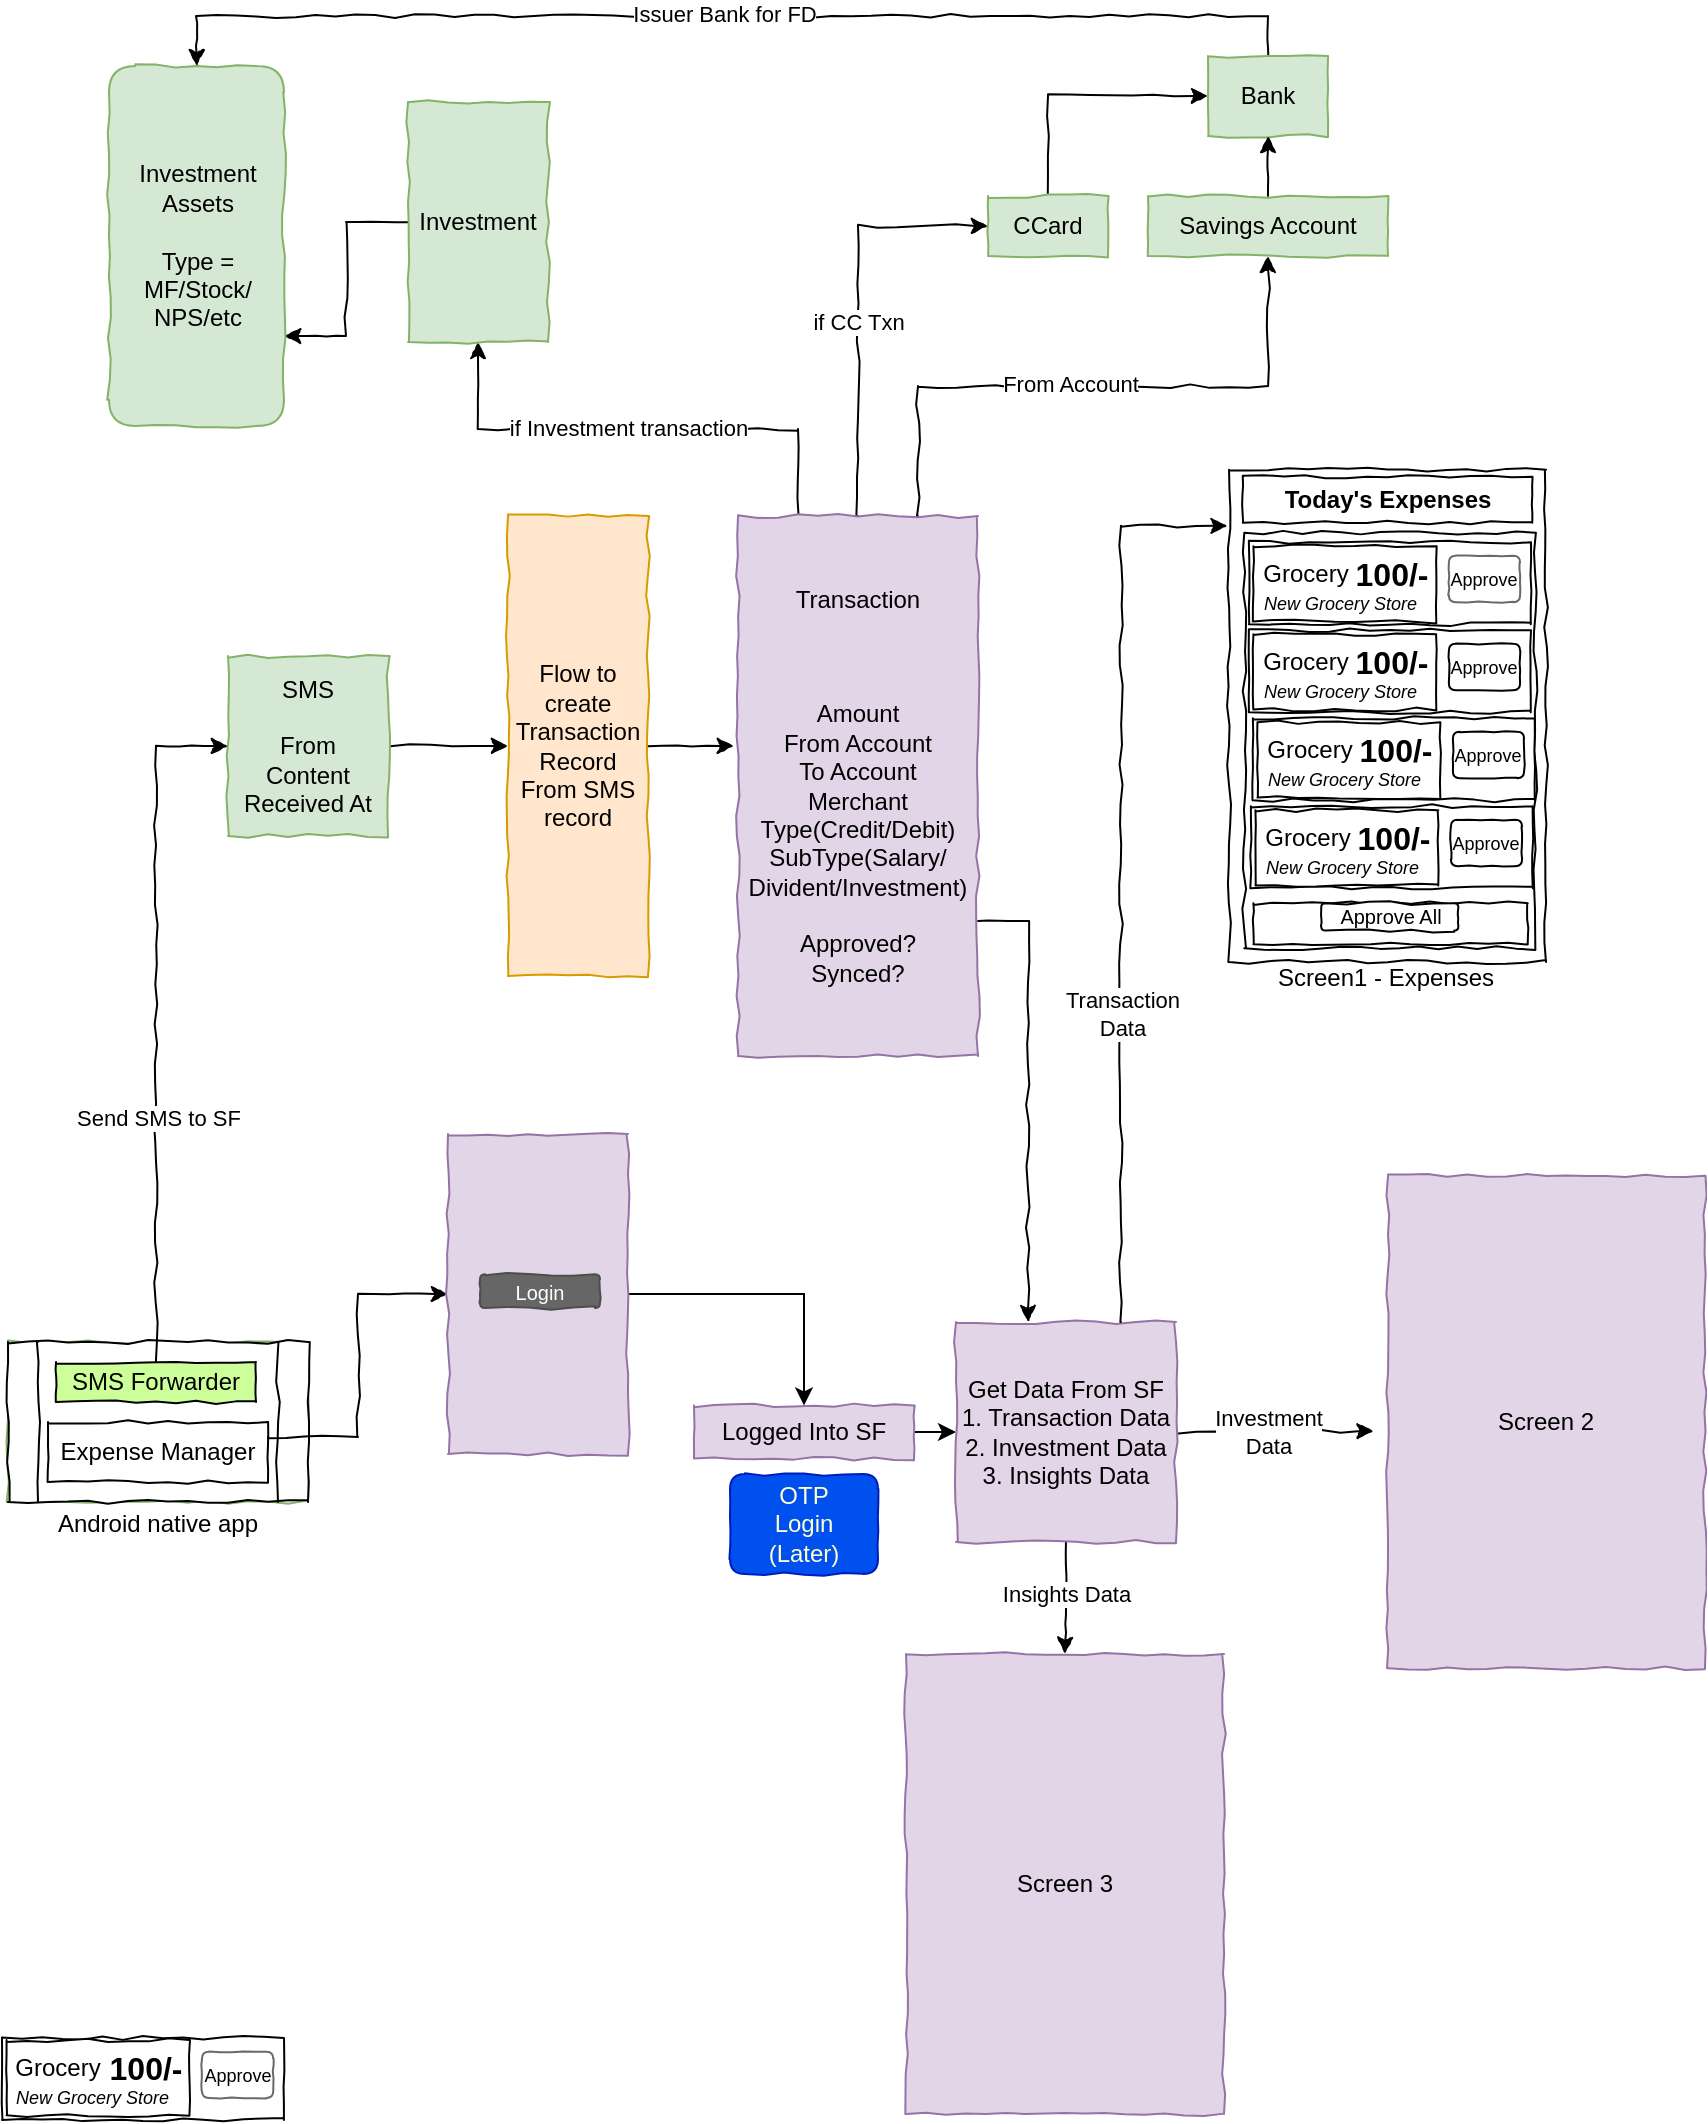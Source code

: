 <mxfile version="22.1.4" type="device">
  <diagram name="Page-1" id="QadR1Ws7vuWXgV3cEc7C">
    <mxGraphModel dx="1834" dy="625" grid="1" gridSize="10" guides="1" tooltips="1" connect="1" arrows="1" fold="1" page="1" pageScale="1" pageWidth="850" pageHeight="1100" math="0" shadow="0">
      <root>
        <mxCell id="0" />
        <mxCell id="1" parent="0" />
        <mxCell id="0C5rQX1WeQnibB30k9b2-212" style="edgeStyle=orthogonalEdgeStyle;rounded=0;orthogonalLoop=1;jettySize=auto;html=1;exitX=0.75;exitY=0;exitDx=0;exitDy=0;entryX=0.5;entryY=1;entryDx=0;entryDy=0;comic=1;" parent="1" source="0C5rQX1WeQnibB30k9b2-1" target="0C5rQX1WeQnibB30k9b2-9" edge="1">
          <mxGeometry relative="1" as="geometry" />
        </mxCell>
        <mxCell id="0C5rQX1WeQnibB30k9b2-213" value="From Account" style="edgeLabel;html=1;align=center;verticalAlign=middle;resizable=0;points=[];comic=1;" parent="0C5rQX1WeQnibB30k9b2-212" vertex="1" connectable="0">
          <mxGeometry x="-0.076" y="-2" relative="1" as="geometry">
            <mxPoint y="-3" as="offset" />
          </mxGeometry>
        </mxCell>
        <mxCell id="0C5rQX1WeQnibB30k9b2-215" style="edgeStyle=orthogonalEdgeStyle;rounded=0;orthogonalLoop=1;jettySize=auto;html=1;exitX=0.5;exitY=0;exitDx=0;exitDy=0;entryX=0;entryY=0.5;entryDx=0;entryDy=0;comic=1;" parent="1" source="0C5rQX1WeQnibB30k9b2-1" target="0C5rQX1WeQnibB30k9b2-19" edge="1">
          <mxGeometry relative="1" as="geometry" />
        </mxCell>
        <mxCell id="0C5rQX1WeQnibB30k9b2-216" value="if CC Txn" style="edgeLabel;html=1;align=center;verticalAlign=middle;resizable=0;points=[];comic=1;" parent="0C5rQX1WeQnibB30k9b2-215" vertex="1" connectable="0">
          <mxGeometry x="-0.062" relative="1" as="geometry">
            <mxPoint y="1" as="offset" />
          </mxGeometry>
        </mxCell>
        <mxCell id="0C5rQX1WeQnibB30k9b2-217" style="edgeStyle=orthogonalEdgeStyle;rounded=0;orthogonalLoop=1;jettySize=auto;html=1;exitX=0.25;exitY=0;exitDx=0;exitDy=0;comic=1;" parent="1" source="0C5rQX1WeQnibB30k9b2-1" target="0C5rQX1WeQnibB30k9b2-17" edge="1">
          <mxGeometry relative="1" as="geometry" />
        </mxCell>
        <mxCell id="0C5rQX1WeQnibB30k9b2-218" value="if Investment transaction" style="edgeLabel;html=1;align=center;verticalAlign=middle;resizable=0;points=[];comic=1;" parent="0C5rQX1WeQnibB30k9b2-217" vertex="1" connectable="0">
          <mxGeometry x="0.088" y="2" relative="1" as="geometry">
            <mxPoint x="6" y="-3" as="offset" />
          </mxGeometry>
        </mxCell>
        <mxCell id="fBebfW7BLfuO6a7bKw-b-1" style="edgeStyle=orthogonalEdgeStyle;rounded=0;orthogonalLoop=1;jettySize=auto;html=1;exitX=1;exitY=0.75;exitDx=0;exitDy=0;comic=1;" edge="1" parent="1" source="0C5rQX1WeQnibB30k9b2-1" target="0C5rQX1WeQnibB30k9b2-189">
          <mxGeometry relative="1" as="geometry">
            <Array as="points">
              <mxPoint x="-330" y="494" />
            </Array>
          </mxGeometry>
        </mxCell>
        <mxCell id="0C5rQX1WeQnibB30k9b2-1" value="Transaction&lt;br&gt;&lt;br&gt;&lt;br&gt;&lt;br&gt;Amount&lt;br&gt;From Account&lt;br style=&quot;border-color: var(--border-color);&quot;&gt;To Account&lt;br&gt;Merchant&lt;br style=&quot;border-color: var(--border-color);&quot;&gt;Type(Credit/Debit)&lt;br&gt;SubType(Salary/&lt;br style=&quot;border-color: var(--border-color);&quot;&gt;Divident/Investment)&lt;br&gt;&lt;br&gt;Approved?&lt;br&gt;Synced?" style="rounded=0;whiteSpace=wrap;html=1;comic=1;fillColor=#e1d5e7;strokeColor=#9673a6;" parent="1" vertex="1">
          <mxGeometry x="-475" y="291" width="120" height="270" as="geometry" />
        </mxCell>
        <mxCell id="0C5rQX1WeQnibB30k9b2-43" style="edgeStyle=orthogonalEdgeStyle;rounded=0;orthogonalLoop=1;jettySize=auto;html=1;exitX=1;exitY=0.5;exitDx=0;exitDy=0;entryX=-0.017;entryY=0.426;entryDx=0;entryDy=0;entryPerimeter=0;comic=1;" parent="1" source="0C5rQX1WeQnibB30k9b2-2" target="0C5rQX1WeQnibB30k9b2-1" edge="1">
          <mxGeometry relative="1" as="geometry" />
        </mxCell>
        <mxCell id="0C5rQX1WeQnibB30k9b2-2" value="Flow to create Transaction Record From SMS record" style="rounded=0;whiteSpace=wrap;html=1;comic=1;fillColor=#ffe6cc;strokeColor=#d79b00;" parent="1" vertex="1">
          <mxGeometry x="-590" y="291" width="70" height="230" as="geometry" />
        </mxCell>
        <mxCell id="0C5rQX1WeQnibB30k9b2-102" style="edgeStyle=orthogonalEdgeStyle;rounded=0;orthogonalLoop=1;jettySize=auto;html=1;exitX=1;exitY=0.5;exitDx=0;exitDy=0;comic=1;" parent="1" source="0C5rQX1WeQnibB30k9b2-3" target="0C5rQX1WeQnibB30k9b2-2" edge="1">
          <mxGeometry relative="1" as="geometry" />
        </mxCell>
        <mxCell id="0C5rQX1WeQnibB30k9b2-3" value="SMS&lt;br&gt;&lt;br&gt;From&lt;br&gt;Content&lt;br&gt;Received At" style="rounded=0;whiteSpace=wrap;html=1;comic=1;fillColor=#d5e8d4;strokeColor=#82b366;" parent="1" vertex="1">
          <mxGeometry x="-730" y="361" width="80" height="90" as="geometry" />
        </mxCell>
        <mxCell id="0C5rQX1WeQnibB30k9b2-225" style="edgeStyle=orthogonalEdgeStyle;rounded=0;orthogonalLoop=1;jettySize=auto;html=1;exitX=0.5;exitY=0;exitDx=0;exitDy=0;entryX=0.5;entryY=0;entryDx=0;entryDy=0;comic=1;" parent="1" source="0C5rQX1WeQnibB30k9b2-8" target="0C5rQX1WeQnibB30k9b2-200" edge="1">
          <mxGeometry relative="1" as="geometry" />
        </mxCell>
        <mxCell id="0C5rQX1WeQnibB30k9b2-226" value="Issuer Bank for FD" style="edgeLabel;html=1;align=center;verticalAlign=middle;resizable=0;points=[];comic=1;" parent="0C5rQX1WeQnibB30k9b2-225" vertex="1" connectable="0">
          <mxGeometry x="0.008" y="1" relative="1" as="geometry">
            <mxPoint y="-2" as="offset" />
          </mxGeometry>
        </mxCell>
        <mxCell id="0C5rQX1WeQnibB30k9b2-8" value="Bank" style="rounded=0;whiteSpace=wrap;html=1;comic=1;fillColor=#d5e8d4;strokeColor=#82b366;" parent="1" vertex="1">
          <mxGeometry x="-240" y="61" width="60" height="40" as="geometry" />
        </mxCell>
        <mxCell id="0C5rQX1WeQnibB30k9b2-14" style="edgeStyle=orthogonalEdgeStyle;rounded=0;orthogonalLoop=1;jettySize=auto;html=1;exitX=0.5;exitY=0;exitDx=0;exitDy=0;entryX=0.5;entryY=1;entryDx=0;entryDy=0;comic=1;" parent="1" source="0C5rQX1WeQnibB30k9b2-9" target="0C5rQX1WeQnibB30k9b2-8" edge="1">
          <mxGeometry relative="1" as="geometry" />
        </mxCell>
        <mxCell id="0C5rQX1WeQnibB30k9b2-9" value="Savings Account" style="rounded=0;whiteSpace=wrap;html=1;comic=1;fillColor=#d5e8d4;strokeColor=#82b366;" parent="1" vertex="1">
          <mxGeometry x="-270" y="131" width="120" height="30" as="geometry" />
        </mxCell>
        <mxCell id="0C5rQX1WeQnibB30k9b2-209" style="edgeStyle=orthogonalEdgeStyle;rounded=0;orthogonalLoop=1;jettySize=auto;html=1;exitX=0;exitY=0.5;exitDx=0;exitDy=0;entryX=1;entryY=0.75;entryDx=0;entryDy=0;comic=1;" parent="1" source="0C5rQX1WeQnibB30k9b2-17" target="0C5rQX1WeQnibB30k9b2-200" edge="1">
          <mxGeometry relative="1" as="geometry" />
        </mxCell>
        <mxCell id="0C5rQX1WeQnibB30k9b2-17" value="Investment" style="rounded=0;whiteSpace=wrap;html=1;comic=1;fillColor=#d5e8d4;strokeColor=#82b366;" parent="1" vertex="1">
          <mxGeometry x="-640" y="84" width="70" height="120" as="geometry" />
        </mxCell>
        <mxCell id="0C5rQX1WeQnibB30k9b2-210" style="edgeStyle=orthogonalEdgeStyle;rounded=0;orthogonalLoop=1;jettySize=auto;html=1;exitX=0.5;exitY=0;exitDx=0;exitDy=0;entryX=0;entryY=0.5;entryDx=0;entryDy=0;comic=1;" parent="1" source="0C5rQX1WeQnibB30k9b2-19" target="0C5rQX1WeQnibB30k9b2-8" edge="1">
          <mxGeometry relative="1" as="geometry" />
        </mxCell>
        <mxCell id="0C5rQX1WeQnibB30k9b2-19" value="CCard" style="rounded=0;whiteSpace=wrap;html=1;comic=1;fillColor=#d5e8d4;strokeColor=#82b366;" parent="1" vertex="1">
          <mxGeometry x="-350" y="131" width="60" height="30" as="geometry" />
        </mxCell>
        <mxCell id="0C5rQX1WeQnibB30k9b2-103" value="" style="group;comic=1;fillColor=#d5e8d4;strokeColor=#82b366;" parent="1" vertex="1" connectable="0">
          <mxGeometry x="-840" y="704" width="150" height="80" as="geometry" />
        </mxCell>
        <mxCell id="0C5rQX1WeQnibB30k9b2-40" value="" style="shape=process;whiteSpace=wrap;html=1;backgroundOutline=1;comic=1;" parent="0C5rQX1WeQnibB30k9b2-103" vertex="1">
          <mxGeometry width="150" height="80" as="geometry" />
        </mxCell>
        <mxCell id="0C5rQX1WeQnibB30k9b2-7" value="Expense Manager" style="rounded=0;whiteSpace=wrap;html=1;comic=1;" parent="0C5rQX1WeQnibB30k9b2-103" vertex="1">
          <mxGeometry x="20" y="40" width="110" height="30" as="geometry" />
        </mxCell>
        <mxCell id="0C5rQX1WeQnibB30k9b2-39" value="SMS Forwarder" style="rounded=0;whiteSpace=wrap;html=1;comic=1;gradientColor=none;fillColor=#CCFF99;" parent="0C5rQX1WeQnibB30k9b2-103" vertex="1">
          <mxGeometry x="24" y="10" width="100" height="20" as="geometry" />
        </mxCell>
        <mxCell id="0C5rQX1WeQnibB30k9b2-105" value="OTP&lt;br&gt;Login&lt;br&gt;(Later)" style="rounded=1;whiteSpace=wrap;html=1;fillColor=#0050ef;strokeColor=#001DBC;fontColor=#FFFFCC;comic=1;" parent="1" vertex="1">
          <mxGeometry x="-479" y="770" width="74" height="50" as="geometry" />
        </mxCell>
        <mxCell id="fBebfW7BLfuO6a7bKw-b-46" value="" style="edgeStyle=orthogonalEdgeStyle;rounded=0;orthogonalLoop=1;jettySize=auto;html=1;" edge="1" parent="1" source="0C5rQX1WeQnibB30k9b2-106" target="0C5rQX1WeQnibB30k9b2-189">
          <mxGeometry relative="1" as="geometry" />
        </mxCell>
        <mxCell id="0C5rQX1WeQnibB30k9b2-106" value="Logged Into SF" style="rounded=0;whiteSpace=wrap;html=1;comic=1;fillColor=#e1d5e7;strokeColor=#9673a6;" parent="1" vertex="1">
          <mxGeometry x="-497" y="735.72" width="110" height="26.56" as="geometry" />
        </mxCell>
        <mxCell id="0C5rQX1WeQnibB30k9b2-205" style="edgeStyle=orthogonalEdgeStyle;rounded=0;orthogonalLoop=1;jettySize=auto;html=1;exitX=0.5;exitY=1;exitDx=0;exitDy=0;entryX=0.5;entryY=0;entryDx=0;entryDy=0;comic=1;" parent="1" source="0C5rQX1WeQnibB30k9b2-189" target="0C5rQX1WeQnibB30k9b2-204" edge="1">
          <mxGeometry relative="1" as="geometry" />
        </mxCell>
        <mxCell id="0C5rQX1WeQnibB30k9b2-206" value="Insights Data" style="edgeLabel;html=1;align=center;verticalAlign=middle;resizable=0;points=[];comic=1;" parent="0C5rQX1WeQnibB30k9b2-205" vertex="1" connectable="0">
          <mxGeometry x="-0.242" y="1" relative="1" as="geometry">
            <mxPoint x="-1" y="4" as="offset" />
          </mxGeometry>
        </mxCell>
        <mxCell id="0C5rQX1WeQnibB30k9b2-207" style="edgeStyle=orthogonalEdgeStyle;rounded=0;orthogonalLoop=1;jettySize=auto;html=1;exitX=1;exitY=0.5;exitDx=0;exitDy=0;entryX=-0.026;entryY=0.435;entryDx=0;entryDy=0;entryPerimeter=0;comic=1;" parent="1" source="0C5rQX1WeQnibB30k9b2-189" edge="1">
          <mxGeometry relative="1" as="geometry">
            <mxPoint x="-157.224" y="748.5" as="targetPoint" />
          </mxGeometry>
        </mxCell>
        <mxCell id="0C5rQX1WeQnibB30k9b2-208" value="Investment&lt;br&gt;Data" style="edgeLabel;html=1;align=center;verticalAlign=middle;resizable=0;points=[];comic=1;" parent="0C5rQX1WeQnibB30k9b2-207" vertex="1" connectable="0">
          <mxGeometry x="-0.47" y="2" relative="1" as="geometry">
            <mxPoint x="20" y="2" as="offset" />
          </mxGeometry>
        </mxCell>
        <mxCell id="0C5rQX1WeQnibB30k9b2-189" value="Get Data From SF&lt;br&gt;1. Transaction Data&lt;br&gt;2. Investment Data&lt;br&gt;3. Insights Data" style="rounded=0;align=center;html=1;whiteSpace=wrap;comic=1;fillColor=#e1d5e7;strokeColor=#9673a6;" parent="1" vertex="1">
          <mxGeometry x="-366" y="694" width="110" height="110" as="geometry" />
        </mxCell>
        <mxCell id="0C5rQX1WeQnibB30k9b2-198" style="edgeStyle=orthogonalEdgeStyle;rounded=0;orthogonalLoop=1;jettySize=auto;html=1;exitX=0.75;exitY=0;exitDx=0;exitDy=0;entryX=-0.005;entryY=0.114;entryDx=0;entryDy=0;entryPerimeter=0;comic=1;" parent="1" source="0C5rQX1WeQnibB30k9b2-189" target="0C5rQX1WeQnibB30k9b2-108" edge="1">
          <mxGeometry relative="1" as="geometry" />
        </mxCell>
        <mxCell id="0C5rQX1WeQnibB30k9b2-201" value="Transaction&lt;br&gt;Data" style="edgeLabel;html=1;align=center;verticalAlign=middle;resizable=0;points=[];comic=1;" parent="0C5rQX1WeQnibB30k9b2-198" vertex="1" connectable="0">
          <mxGeometry x="-0.317" relative="1" as="geometry">
            <mxPoint as="offset" />
          </mxGeometry>
        </mxCell>
        <mxCell id="0C5rQX1WeQnibB30k9b2-200" value="Investment Assets&lt;br&gt;&lt;br&gt;Type = MF/Stock/&lt;br&gt;NPS/etc" style="rounded=1;whiteSpace=wrap;html=1;comic=1;fillColor=#d5e8d4;strokeColor=#82b366;" parent="1" vertex="1">
          <mxGeometry x="-789.5" y="66" width="87.5" height="180" as="geometry" />
        </mxCell>
        <mxCell id="0C5rQX1WeQnibB30k9b2-204" value="Screen 3" style="rounded=0;whiteSpace=wrap;html=1;comic=1;fillColor=#e1d5e7;strokeColor=#9673a6;" parent="1" vertex="1">
          <mxGeometry x="-391" y="860" width="159" height="230" as="geometry" />
        </mxCell>
        <mxCell id="0C5rQX1WeQnibB30k9b2-221" value="" style="group;comic=1;shadow=1;" parent="1" vertex="1" connectable="0">
          <mxGeometry x="-231" y="261" width="160" height="269" as="geometry" />
        </mxCell>
        <mxCell id="0C5rQX1WeQnibB30k9b2-111" value="" style="group;comic=1;" parent="0C5rQX1WeQnibB30k9b2-221" vertex="1" connectable="0">
          <mxGeometry width="160" height="252.978" as="geometry" />
        </mxCell>
        <mxCell id="0C5rQX1WeQnibB30k9b2-108" value="" style="rounded=0;whiteSpace=wrap;html=1;comic=1;" parent="0C5rQX1WeQnibB30k9b2-111" vertex="1">
          <mxGeometry x="1.524" y="6.837" width="158.476" height="246.141" as="geometry" />
        </mxCell>
        <mxCell id="0C5rQX1WeQnibB30k9b2-109" value="" style="rounded=0;whiteSpace=wrap;html=1;comic=1;" parent="0C5rQX1WeQnibB30k9b2-111" vertex="1">
          <mxGeometry x="8.381" y="10.401" width="144.762" height="22.998" as="geometry" />
        </mxCell>
        <mxCell id="0C5rQX1WeQnibB30k9b2-110" value="" style="rounded=0;whiteSpace=wrap;html=1;comic=1;" parent="0C5rQX1WeQnibB30k9b2-111" vertex="1">
          <mxGeometry x="9.143" y="38.33" width="145.524" height="207.811" as="geometry" />
        </mxCell>
        <mxCell id="0C5rQX1WeQnibB30k9b2-139" value="" style="group;comic=1;" parent="0C5rQX1WeQnibB30k9b2-111" vertex="1" connectable="0">
          <mxGeometry x="11.429" y="43.075" width="140.952" height="41.023" as="geometry" />
        </mxCell>
        <mxCell id="0C5rQX1WeQnibB30k9b2-116" value="" style="rounded=0;whiteSpace=wrap;html=1;comic=1;" parent="0C5rQX1WeQnibB30k9b2-139" vertex="1">
          <mxGeometry width="140.952" height="41.023" as="geometry" />
        </mxCell>
        <mxCell id="0C5rQX1WeQnibB30k9b2-117" value="" style="rounded=0;whiteSpace=wrap;html=1;comic=1;" parent="0C5rQX1WeQnibB30k9b2-139" vertex="1">
          <mxGeometry x="2.286" y="2.051" width="91.429" height="37.605" as="geometry" />
        </mxCell>
        <mxCell id="0C5rQX1WeQnibB30k9b2-118" value="&lt;font style=&quot;font-size: 9px;&quot;&gt;Approve&lt;/font&gt;" style="rounded=1;html=1;shadow=0;dashed=0;whiteSpace=wrap;fontSize=10;align=center;comic=1;strokeColor=#6a6868;" parent="0C5rQX1WeQnibB30k9b2-139" vertex="1">
          <mxGeometry x="100" y="6.84" width="35.62" height="23.16" as="geometry" />
        </mxCell>
        <mxCell id="0C5rQX1WeQnibB30k9b2-119" value="&lt;font style=&quot;font-size: 12px;&quot;&gt;Grocery&lt;/font&gt;" style="text;html=1;align=center;verticalAlign=middle;whiteSpace=wrap;rounded=0;fontSize=15;comic=1;" parent="0C5rQX1WeQnibB30k9b2-139" vertex="1">
          <mxGeometry x="5.333" y="4.102" width="45.714" height="20.512" as="geometry" />
        </mxCell>
        <mxCell id="0C5rQX1WeQnibB30k9b2-120" value="&lt;font size=&quot;1&quot; style=&quot;&quot;&gt;&lt;b style=&quot;font-size: 16px;&quot;&gt;100/-&lt;/b&gt;&lt;/font&gt;" style="text;html=1;align=center;verticalAlign=middle;whiteSpace=wrap;rounded=0;fontSize=20;comic=1;" parent="0C5rQX1WeQnibB30k9b2-139" vertex="1">
          <mxGeometry x="48.762" y="4.102" width="45.714" height="20.512" as="geometry" />
        </mxCell>
        <mxCell id="0C5rQX1WeQnibB30k9b2-130" value="&lt;font style=&quot;font-size: 9px;&quot;&gt;New Grocery Store&lt;/font&gt;" style="text;html=1;align=left;verticalAlign=middle;whiteSpace=wrap;rounded=0;fontStyle=2;comic=1;" parent="0C5rQX1WeQnibB30k9b2-139" vertex="1">
          <mxGeometry x="5.095" y="22.93" width="83.81" height="13.674" as="geometry" />
        </mxCell>
        <mxCell id="0C5rQX1WeQnibB30k9b2-156" value="" style="group;comic=1;" parent="0C5rQX1WeQnibB30k9b2-111" vertex="1" connectable="0">
          <mxGeometry x="11.429" y="175.717" width="140.952" height="68.372" as="geometry" />
        </mxCell>
        <mxCell id="0C5rQX1WeQnibB30k9b2-179" value="" style="rounded=0;whiteSpace=wrap;html=1;comic=1;" parent="0C5rQX1WeQnibB30k9b2-156" vertex="1">
          <mxGeometry x="2.286" y="47.861" width="137.143" height="20.512" as="geometry" />
        </mxCell>
        <mxCell id="0C5rQX1WeQnibB30k9b2-170" value="Approve All" style="rounded=1;html=1;shadow=0;dashed=0;whiteSpace=wrap;fontSize=10;align=center;comic=1;" parent="0C5rQX1WeQnibB30k9b2-156" vertex="1">
          <mxGeometry x="36.19" y="47.861" width="68.571" height="13.674" as="geometry" />
        </mxCell>
        <mxCell id="0C5rQX1WeQnibB30k9b2-178" value="Today&#39;s Expenses" style="text;html=1;align=center;verticalAlign=middle;whiteSpace=wrap;rounded=0;fontStyle=1;comic=1;" parent="0C5rQX1WeQnibB30k9b2-111" vertex="1">
          <mxGeometry x="21.752" y="11.644" width="118.095" height="20.512" as="geometry" />
        </mxCell>
        <mxCell id="0C5rQX1WeQnibB30k9b2-202" value="Screen1 - Expenses" style="text;html=1;align=center;verticalAlign=middle;whiteSpace=wrap;rounded=0;comic=1;" parent="0C5rQX1WeQnibB30k9b2-221" vertex="1">
          <mxGeometry x="16" y="252.98" width="128" height="16.02" as="geometry" />
        </mxCell>
        <mxCell id="fBebfW7BLfuO6a7bKw-b-2" value="Android native app" style="text;html=1;strokeColor=none;fillColor=none;align=center;verticalAlign=middle;whiteSpace=wrap;rounded=0;comic=1;" vertex="1" parent="1">
          <mxGeometry x="-825" y="785" width="120" height="19" as="geometry" />
        </mxCell>
        <mxCell id="0C5rQX1WeQnibB30k9b2-41" style="edgeStyle=orthogonalEdgeStyle;rounded=0;orthogonalLoop=1;jettySize=auto;html=1;exitX=0.5;exitY=0;exitDx=0;exitDy=0;entryX=0;entryY=0.5;entryDx=0;entryDy=0;comic=1;" parent="1" source="0C5rQX1WeQnibB30k9b2-39" target="0C5rQX1WeQnibB30k9b2-3" edge="1">
          <mxGeometry relative="1" as="geometry" />
        </mxCell>
        <mxCell id="fBebfW7BLfuO6a7bKw-b-3" value="Send SMS to SF" style="edgeLabel;html=1;align=center;verticalAlign=middle;resizable=0;points=[];comic=1;" vertex="1" connectable="0" parent="0C5rQX1WeQnibB30k9b2-41">
          <mxGeometry x="-0.287" y="-1" relative="1" as="geometry">
            <mxPoint as="offset" />
          </mxGeometry>
        </mxCell>
        <mxCell id="fBebfW7BLfuO6a7bKw-b-4" style="edgeStyle=orthogonalEdgeStyle;rounded=0;orthogonalLoop=1;jettySize=auto;html=1;exitX=1;exitY=0.25;exitDx=0;exitDy=0;entryX=0;entryY=0.5;entryDx=0;entryDy=0;comic=1;" edge="1" parent="1" source="0C5rQX1WeQnibB30k9b2-7" target="0C5rQX1WeQnibB30k9b2-44">
          <mxGeometry relative="1" as="geometry" />
        </mxCell>
        <mxCell id="fBebfW7BLfuO6a7bKw-b-7" value="" style="group;comic=1;" vertex="1" connectable="0" parent="1">
          <mxGeometry x="-219.571" y="348.075" width="140.952" height="41.023" as="geometry" />
        </mxCell>
        <mxCell id="fBebfW7BLfuO6a7bKw-b-8" value="" style="rounded=0;whiteSpace=wrap;html=1;comic=1;" vertex="1" parent="fBebfW7BLfuO6a7bKw-b-7">
          <mxGeometry width="140.952" height="41.023" as="geometry" />
        </mxCell>
        <mxCell id="fBebfW7BLfuO6a7bKw-b-9" value="" style="rounded=0;whiteSpace=wrap;html=1;comic=1;" vertex="1" parent="fBebfW7BLfuO6a7bKw-b-7">
          <mxGeometry x="2.286" y="2.051" width="91.429" height="37.605" as="geometry" />
        </mxCell>
        <mxCell id="fBebfW7BLfuO6a7bKw-b-10" value="&lt;font style=&quot;font-size: 9px;&quot;&gt;Approve&lt;/font&gt;" style="rounded=1;html=1;shadow=0;dashed=0;whiteSpace=wrap;fontSize=10;align=center;comic=1;" vertex="1" parent="fBebfW7BLfuO6a7bKw-b-7">
          <mxGeometry x="100" y="6.84" width="35.62" height="23.16" as="geometry" />
        </mxCell>
        <mxCell id="fBebfW7BLfuO6a7bKw-b-11" value="&lt;font style=&quot;font-size: 12px;&quot;&gt;Grocery&lt;/font&gt;" style="text;html=1;align=center;verticalAlign=middle;whiteSpace=wrap;rounded=0;fontSize=15;comic=1;" vertex="1" parent="fBebfW7BLfuO6a7bKw-b-7">
          <mxGeometry x="5.333" y="4.102" width="45.714" height="20.512" as="geometry" />
        </mxCell>
        <mxCell id="fBebfW7BLfuO6a7bKw-b-12" value="&lt;font size=&quot;1&quot; style=&quot;&quot;&gt;&lt;b style=&quot;font-size: 16px;&quot;&gt;100/-&lt;/b&gt;&lt;/font&gt;" style="text;html=1;align=center;verticalAlign=middle;whiteSpace=wrap;rounded=0;fontSize=20;comic=1;" vertex="1" parent="fBebfW7BLfuO6a7bKw-b-7">
          <mxGeometry x="48.762" y="4.102" width="45.714" height="20.512" as="geometry" />
        </mxCell>
        <mxCell id="fBebfW7BLfuO6a7bKw-b-13" value="&lt;font style=&quot;font-size: 9px;&quot;&gt;New Grocery Store&lt;/font&gt;" style="text;html=1;align=left;verticalAlign=middle;whiteSpace=wrap;rounded=0;fontStyle=2;comic=1;" vertex="1" parent="fBebfW7BLfuO6a7bKw-b-7">
          <mxGeometry x="5.095" y="22.93" width="83.81" height="13.674" as="geometry" />
        </mxCell>
        <mxCell id="fBebfW7BLfuO6a7bKw-b-14" value="" style="group;comic=1;" vertex="1" connectable="0" parent="1">
          <mxGeometry x="-217.571" y="392.075" width="140.952" height="41.023" as="geometry" />
        </mxCell>
        <mxCell id="fBebfW7BLfuO6a7bKw-b-15" value="" style="rounded=0;whiteSpace=wrap;html=1;comic=1;" vertex="1" parent="fBebfW7BLfuO6a7bKw-b-14">
          <mxGeometry width="140.952" height="41.023" as="geometry" />
        </mxCell>
        <mxCell id="fBebfW7BLfuO6a7bKw-b-16" value="" style="rounded=0;whiteSpace=wrap;html=1;comic=1;" vertex="1" parent="fBebfW7BLfuO6a7bKw-b-14">
          <mxGeometry x="2.286" y="2.051" width="91.429" height="37.605" as="geometry" />
        </mxCell>
        <mxCell id="fBebfW7BLfuO6a7bKw-b-17" value="&lt;font style=&quot;font-size: 9px;&quot;&gt;Approve&lt;/font&gt;" style="rounded=1;html=1;shadow=0;dashed=0;whiteSpace=wrap;fontSize=10;align=center;comic=1;" vertex="1" parent="fBebfW7BLfuO6a7bKw-b-14">
          <mxGeometry x="100" y="6.84" width="35.62" height="23.16" as="geometry" />
        </mxCell>
        <mxCell id="fBebfW7BLfuO6a7bKw-b-18" value="&lt;font style=&quot;font-size: 12px;&quot;&gt;Grocery&lt;/font&gt;" style="text;html=1;align=center;verticalAlign=middle;whiteSpace=wrap;rounded=0;fontSize=15;comic=1;" vertex="1" parent="fBebfW7BLfuO6a7bKw-b-14">
          <mxGeometry x="5.333" y="4.102" width="45.714" height="20.512" as="geometry" />
        </mxCell>
        <mxCell id="fBebfW7BLfuO6a7bKw-b-19" value="&lt;font size=&quot;1&quot; style=&quot;&quot;&gt;&lt;b style=&quot;font-size: 16px;&quot;&gt;100/-&lt;/b&gt;&lt;/font&gt;" style="text;html=1;align=center;verticalAlign=middle;whiteSpace=wrap;rounded=0;fontSize=20;comic=1;" vertex="1" parent="fBebfW7BLfuO6a7bKw-b-14">
          <mxGeometry x="48.762" y="4.102" width="45.714" height="20.512" as="geometry" />
        </mxCell>
        <mxCell id="fBebfW7BLfuO6a7bKw-b-20" value="&lt;font style=&quot;font-size: 9px;&quot;&gt;New Grocery Store&lt;/font&gt;" style="text;html=1;align=left;verticalAlign=middle;whiteSpace=wrap;rounded=0;fontStyle=2;comic=1;" vertex="1" parent="fBebfW7BLfuO6a7bKw-b-14">
          <mxGeometry x="5.095" y="22.93" width="83.81" height="13.674" as="geometry" />
        </mxCell>
        <mxCell id="fBebfW7BLfuO6a7bKw-b-21" value="" style="group;comic=1;" vertex="1" connectable="0" parent="1">
          <mxGeometry x="-218.571" y="436.075" width="140.952" height="41.023" as="geometry" />
        </mxCell>
        <mxCell id="fBebfW7BLfuO6a7bKw-b-22" value="" style="rounded=0;whiteSpace=wrap;html=1;comic=1;" vertex="1" parent="fBebfW7BLfuO6a7bKw-b-21">
          <mxGeometry width="140.952" height="41.023" as="geometry" />
        </mxCell>
        <mxCell id="fBebfW7BLfuO6a7bKw-b-23" value="" style="rounded=0;whiteSpace=wrap;html=1;comic=1;" vertex="1" parent="fBebfW7BLfuO6a7bKw-b-21">
          <mxGeometry x="2.286" y="2.051" width="91.429" height="37.605" as="geometry" />
        </mxCell>
        <mxCell id="fBebfW7BLfuO6a7bKw-b-24" value="&lt;font style=&quot;font-size: 9px;&quot;&gt;Approve&lt;/font&gt;" style="rounded=1;html=1;shadow=0;dashed=0;whiteSpace=wrap;fontSize=10;align=center;comic=1;" vertex="1" parent="fBebfW7BLfuO6a7bKw-b-21">
          <mxGeometry x="100" y="6.84" width="35.62" height="23.16" as="geometry" />
        </mxCell>
        <mxCell id="fBebfW7BLfuO6a7bKw-b-25" value="&lt;font style=&quot;font-size: 12px;&quot;&gt;Grocery&lt;/font&gt;" style="text;html=1;align=center;verticalAlign=middle;whiteSpace=wrap;rounded=0;fontSize=15;comic=1;" vertex="1" parent="fBebfW7BLfuO6a7bKw-b-21">
          <mxGeometry x="5.333" y="4.102" width="45.714" height="20.512" as="geometry" />
        </mxCell>
        <mxCell id="fBebfW7BLfuO6a7bKw-b-26" value="&lt;font size=&quot;1&quot; style=&quot;&quot;&gt;&lt;b style=&quot;font-size: 16px;&quot;&gt;100/-&lt;/b&gt;&lt;/font&gt;" style="text;html=1;align=center;verticalAlign=middle;whiteSpace=wrap;rounded=0;fontSize=20;comic=1;" vertex="1" parent="fBebfW7BLfuO6a7bKw-b-21">
          <mxGeometry x="48.762" y="4.102" width="45.714" height="20.512" as="geometry" />
        </mxCell>
        <mxCell id="fBebfW7BLfuO6a7bKw-b-27" value="&lt;font style=&quot;font-size: 9px;&quot;&gt;New Grocery Store&lt;/font&gt;" style="text;html=1;align=left;verticalAlign=middle;whiteSpace=wrap;rounded=0;fontStyle=2;comic=1;" vertex="1" parent="fBebfW7BLfuO6a7bKw-b-21">
          <mxGeometry x="5.095" y="22.93" width="83.81" height="13.674" as="geometry" />
        </mxCell>
        <mxCell id="fBebfW7BLfuO6a7bKw-b-43" value="Screen 2" style="rounded=0;whiteSpace=wrap;html=1;comic=1;fillColor=#e1d5e7;strokeColor=#9673a6;" vertex="1" parent="1">
          <mxGeometry x="-149.996" y="620.927" width="158.476" height="246.141" as="geometry" />
        </mxCell>
        <mxCell id="fBebfW7BLfuO6a7bKw-b-47" style="edgeStyle=orthogonalEdgeStyle;rounded=0;orthogonalLoop=1;jettySize=auto;html=1;exitX=1;exitY=0.5;exitDx=0;exitDy=0;entryX=0.5;entryY=0;entryDx=0;entryDy=0;" edge="1" parent="1" source="0C5rQX1WeQnibB30k9b2-44" target="0C5rQX1WeQnibB30k9b2-106">
          <mxGeometry relative="1" as="geometry" />
        </mxCell>
        <mxCell id="fBebfW7BLfuO6a7bKw-b-48" value="" style="group" vertex="1" connectable="0" parent="1">
          <mxGeometry x="-620" y="600" width="90" height="160" as="geometry" />
        </mxCell>
        <mxCell id="0C5rQX1WeQnibB30k9b2-44" value="" style="rounded=0;whiteSpace=wrap;html=1;comic=1;fillColor=#e1d5e7;strokeColor=#9673a6;" parent="fBebfW7BLfuO6a7bKw-b-48" vertex="1">
          <mxGeometry width="90" height="160" as="geometry" />
        </mxCell>
        <mxCell id="0C5rQX1WeQnibB30k9b2-104" value="Login" style="rounded=1;html=1;shadow=0;dashed=0;whiteSpace=wrap;fontSize=10;fillColor=#666666;align=center;strokeColor=#4D4D4D;fontColor=#ffffff;comic=1;" parent="fBebfW7BLfuO6a7bKw-b-48" vertex="1">
          <mxGeometry x="16" y="70.12" width="60" height="16.88" as="geometry" />
        </mxCell>
        <mxCell id="fBebfW7BLfuO6a7bKw-b-49" value="" style="group;comic=1;" vertex="1" connectable="0" parent="1">
          <mxGeometry x="-843.001" y="1051.005" width="140.952" height="41.023" as="geometry" />
        </mxCell>
        <mxCell id="fBebfW7BLfuO6a7bKw-b-50" value="" style="rounded=0;whiteSpace=wrap;html=1;comic=1;" vertex="1" parent="fBebfW7BLfuO6a7bKw-b-49">
          <mxGeometry y="1" width="140.952" height="41.023" as="geometry" />
        </mxCell>
        <mxCell id="fBebfW7BLfuO6a7bKw-b-51" value="" style="rounded=0;whiteSpace=wrap;html=1;comic=1;" vertex="1" parent="fBebfW7BLfuO6a7bKw-b-49">
          <mxGeometry x="2.286" y="2.051" width="91.429" height="37.605" as="geometry" />
        </mxCell>
        <mxCell id="fBebfW7BLfuO6a7bKw-b-52" value="&lt;font style=&quot;font-size: 9px;&quot;&gt;Approve&lt;/font&gt;" style="rounded=1;html=1;shadow=0;dashed=0;whiteSpace=wrap;fontSize=10;align=center;comic=1;strokeColor=#6a6868;" vertex="1" parent="fBebfW7BLfuO6a7bKw-b-49">
          <mxGeometry x="100" y="7.84" width="35.62" height="23.16" as="geometry" />
        </mxCell>
        <mxCell id="fBebfW7BLfuO6a7bKw-b-53" value="&lt;font style=&quot;font-size: 12px;&quot;&gt;Grocery&lt;/font&gt;" style="text;html=1;align=center;verticalAlign=middle;whiteSpace=wrap;rounded=0;fontSize=15;comic=1;" vertex="1" parent="fBebfW7BLfuO6a7bKw-b-49">
          <mxGeometry x="5.333" y="4.102" width="45.714" height="20.512" as="geometry" />
        </mxCell>
        <mxCell id="fBebfW7BLfuO6a7bKw-b-54" value="&lt;font size=&quot;1&quot; style=&quot;&quot;&gt;&lt;b style=&quot;font-size: 16px;&quot;&gt;100/-&lt;/b&gt;&lt;/font&gt;" style="text;html=1;align=center;verticalAlign=middle;whiteSpace=wrap;rounded=0;fontSize=20;comic=1;" vertex="1" parent="fBebfW7BLfuO6a7bKw-b-49">
          <mxGeometry x="48.762" y="4.102" width="45.714" height="20.512" as="geometry" />
        </mxCell>
        <mxCell id="fBebfW7BLfuO6a7bKw-b-55" value="&lt;font style=&quot;font-size: 9px;&quot;&gt;New Grocery Store&lt;/font&gt;" style="text;html=1;align=left;verticalAlign=middle;whiteSpace=wrap;rounded=0;fontStyle=2;comic=1;" vertex="1" parent="fBebfW7BLfuO6a7bKw-b-49">
          <mxGeometry x="5.095" y="22.93" width="83.81" height="13.674" as="geometry" />
        </mxCell>
      </root>
    </mxGraphModel>
  </diagram>
</mxfile>
